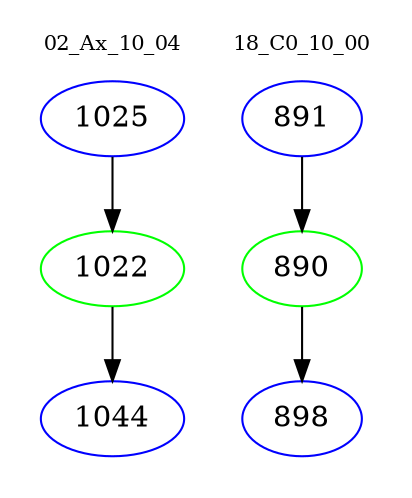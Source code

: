 digraph{
subgraph cluster_0 {
color = white
label = "02_Ax_10_04";
fontsize=10;
T0_1025 [label="1025", color="blue"]
T0_1025 -> T0_1022 [color="black"]
T0_1022 [label="1022", color="green"]
T0_1022 -> T0_1044 [color="black"]
T0_1044 [label="1044", color="blue"]
}
subgraph cluster_1 {
color = white
label = "18_C0_10_00";
fontsize=10;
T1_891 [label="891", color="blue"]
T1_891 -> T1_890 [color="black"]
T1_890 [label="890", color="green"]
T1_890 -> T1_898 [color="black"]
T1_898 [label="898", color="blue"]
}
}
